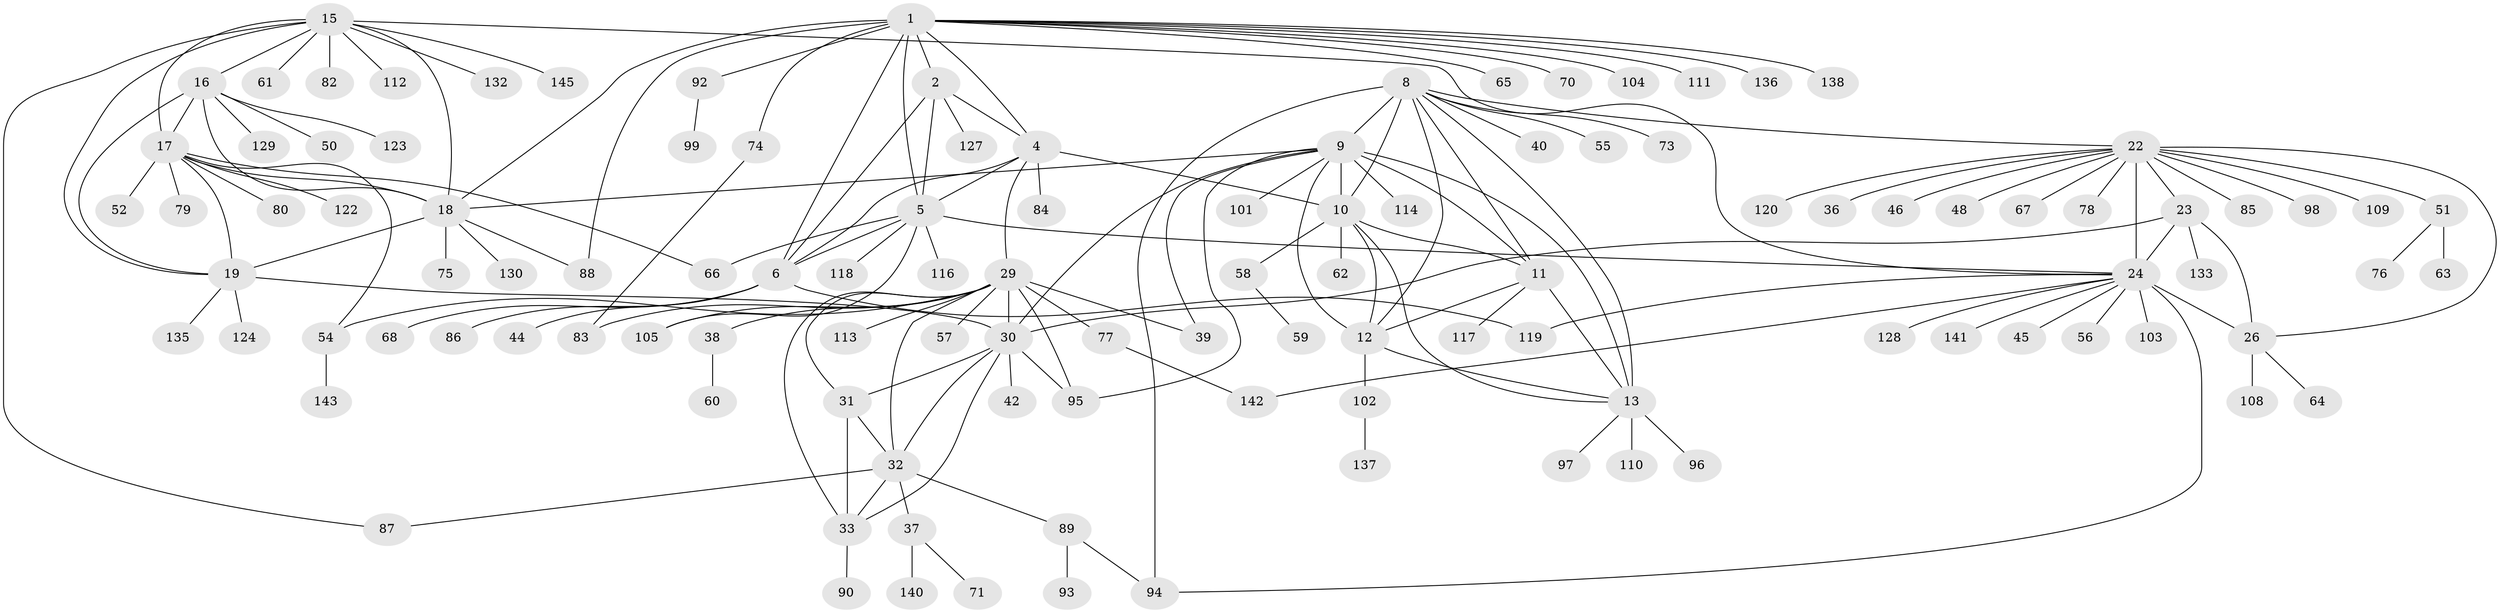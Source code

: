 // original degree distribution, {11: 0.04827586206896552, 7: 0.04827586206896552, 10: 0.05517241379310345, 8: 0.034482758620689655, 9: 0.020689655172413793, 14: 0.006896551724137931, 12: 0.006896551724137931, 17: 0.006896551724137931, 6: 0.013793103448275862, 2: 0.16551724137931034, 4: 0.013793103448275862, 1: 0.5517241379310345, 3: 0.027586206896551724}
// Generated by graph-tools (version 1.1) at 2025/11/02/27/25 16:11:30]
// undirected, 115 vertices, 164 edges
graph export_dot {
graph [start="1"]
  node [color=gray90,style=filled];
  1 [super="+3"];
  2;
  4 [super="+125"];
  5 [super="+7"];
  6 [super="+43"];
  8 [super="+72"];
  9 [super="+14"];
  10 [super="+53"];
  11;
  12 [super="+47"];
  13 [super="+49"];
  15 [super="+100"];
  16 [super="+126"];
  17 [super="+41"];
  18 [super="+21"];
  19 [super="+20"];
  22 [super="+27"];
  23 [super="+25"];
  24 [super="+28"];
  26 [super="+106"];
  29 [super="+35"];
  30 [super="+34"];
  31;
  32;
  33 [super="+81"];
  36 [super="+107"];
  37 [super="+115"];
  38;
  39;
  40;
  42;
  44;
  45;
  46;
  48;
  50;
  51 [super="+69"];
  52;
  54 [super="+134"];
  55;
  56;
  57;
  58;
  59;
  60;
  61;
  62;
  63;
  64;
  65;
  66;
  67;
  68;
  70 [super="+131"];
  71;
  73;
  74;
  75;
  76;
  77;
  78;
  79;
  80;
  82;
  83;
  84;
  85 [super="+91"];
  86;
  87;
  88;
  89;
  90;
  92;
  93;
  94 [super="+121"];
  95 [super="+144"];
  96;
  97;
  98;
  99;
  101;
  102;
  103;
  104;
  105;
  108;
  109;
  110;
  111;
  112;
  113;
  114;
  116;
  117;
  118;
  119;
  120;
  122;
  123 [super="+139"];
  124;
  127;
  128;
  129;
  130;
  132;
  133;
  135;
  136;
  137;
  138;
  140;
  141;
  142;
  143;
  145;
  1 -- 2 [weight=2];
  1 -- 4 [weight=2];
  1 -- 5 [weight=4];
  1 -- 6 [weight=2];
  1 -- 70;
  1 -- 92;
  1 -- 111;
  1 -- 136;
  1 -- 18;
  1 -- 65;
  1 -- 104;
  1 -- 74;
  1 -- 138;
  1 -- 88;
  2 -- 4;
  2 -- 5 [weight=2];
  2 -- 6;
  2 -- 127;
  4 -- 5 [weight=2];
  4 -- 6;
  4 -- 10;
  4 -- 84;
  4 -- 29;
  5 -- 6 [weight=2];
  5 -- 116;
  5 -- 118;
  5 -- 66;
  5 -- 105;
  5 -- 24;
  6 -- 44;
  6 -- 68;
  6 -- 119;
  6 -- 86;
  8 -- 9 [weight=2];
  8 -- 10;
  8 -- 11;
  8 -- 12;
  8 -- 13;
  8 -- 22;
  8 -- 40;
  8 -- 55;
  8 -- 94;
  8 -- 73;
  9 -- 10 [weight=2];
  9 -- 11 [weight=2];
  9 -- 12 [weight=2];
  9 -- 13 [weight=2];
  9 -- 101;
  9 -- 30;
  9 -- 39;
  9 -- 114;
  9 -- 18;
  9 -- 95;
  10 -- 11;
  10 -- 12;
  10 -- 13;
  10 -- 58;
  10 -- 62;
  11 -- 12;
  11 -- 13;
  11 -- 117;
  12 -- 13;
  12 -- 102;
  13 -- 96;
  13 -- 97;
  13 -- 110;
  15 -- 16;
  15 -- 17;
  15 -- 18 [weight=2];
  15 -- 19 [weight=2];
  15 -- 61;
  15 -- 82;
  15 -- 87;
  15 -- 112;
  15 -- 132;
  15 -- 145;
  15 -- 24;
  16 -- 17;
  16 -- 18 [weight=2];
  16 -- 19 [weight=2];
  16 -- 50;
  16 -- 123;
  16 -- 129;
  17 -- 18 [weight=2];
  17 -- 19 [weight=2];
  17 -- 52;
  17 -- 54;
  17 -- 66;
  17 -- 80;
  17 -- 122;
  17 -- 79;
  18 -- 19 [weight=4];
  18 -- 75;
  18 -- 130;
  18 -- 88;
  19 -- 30;
  19 -- 124;
  19 -- 135;
  22 -- 23 [weight=4];
  22 -- 24 [weight=4];
  22 -- 26 [weight=2];
  22 -- 36;
  22 -- 46;
  22 -- 48;
  22 -- 51;
  22 -- 67;
  22 -- 78;
  22 -- 85;
  22 -- 98;
  22 -- 109;
  22 -- 120;
  23 -- 24 [weight=4];
  23 -- 26 [weight=2];
  23 -- 133;
  23 -- 30;
  24 -- 26 [weight=2];
  24 -- 56;
  24 -- 128;
  24 -- 141;
  24 -- 142;
  24 -- 103;
  24 -- 45;
  24 -- 119;
  24 -- 94;
  26 -- 64;
  26 -- 108;
  29 -- 30 [weight=4];
  29 -- 31 [weight=2];
  29 -- 32 [weight=2];
  29 -- 33 [weight=2];
  29 -- 38;
  29 -- 57;
  29 -- 77;
  29 -- 113;
  29 -- 39;
  29 -- 105;
  29 -- 83;
  29 -- 54;
  29 -- 95;
  30 -- 31 [weight=2];
  30 -- 32 [weight=2];
  30 -- 33 [weight=2];
  30 -- 42;
  30 -- 95;
  31 -- 32;
  31 -- 33;
  32 -- 33;
  32 -- 37;
  32 -- 87;
  32 -- 89;
  33 -- 90;
  37 -- 71;
  37 -- 140;
  38 -- 60;
  51 -- 63;
  51 -- 76;
  54 -- 143;
  58 -- 59;
  74 -- 83;
  77 -- 142;
  89 -- 93;
  89 -- 94;
  92 -- 99;
  102 -- 137;
}
